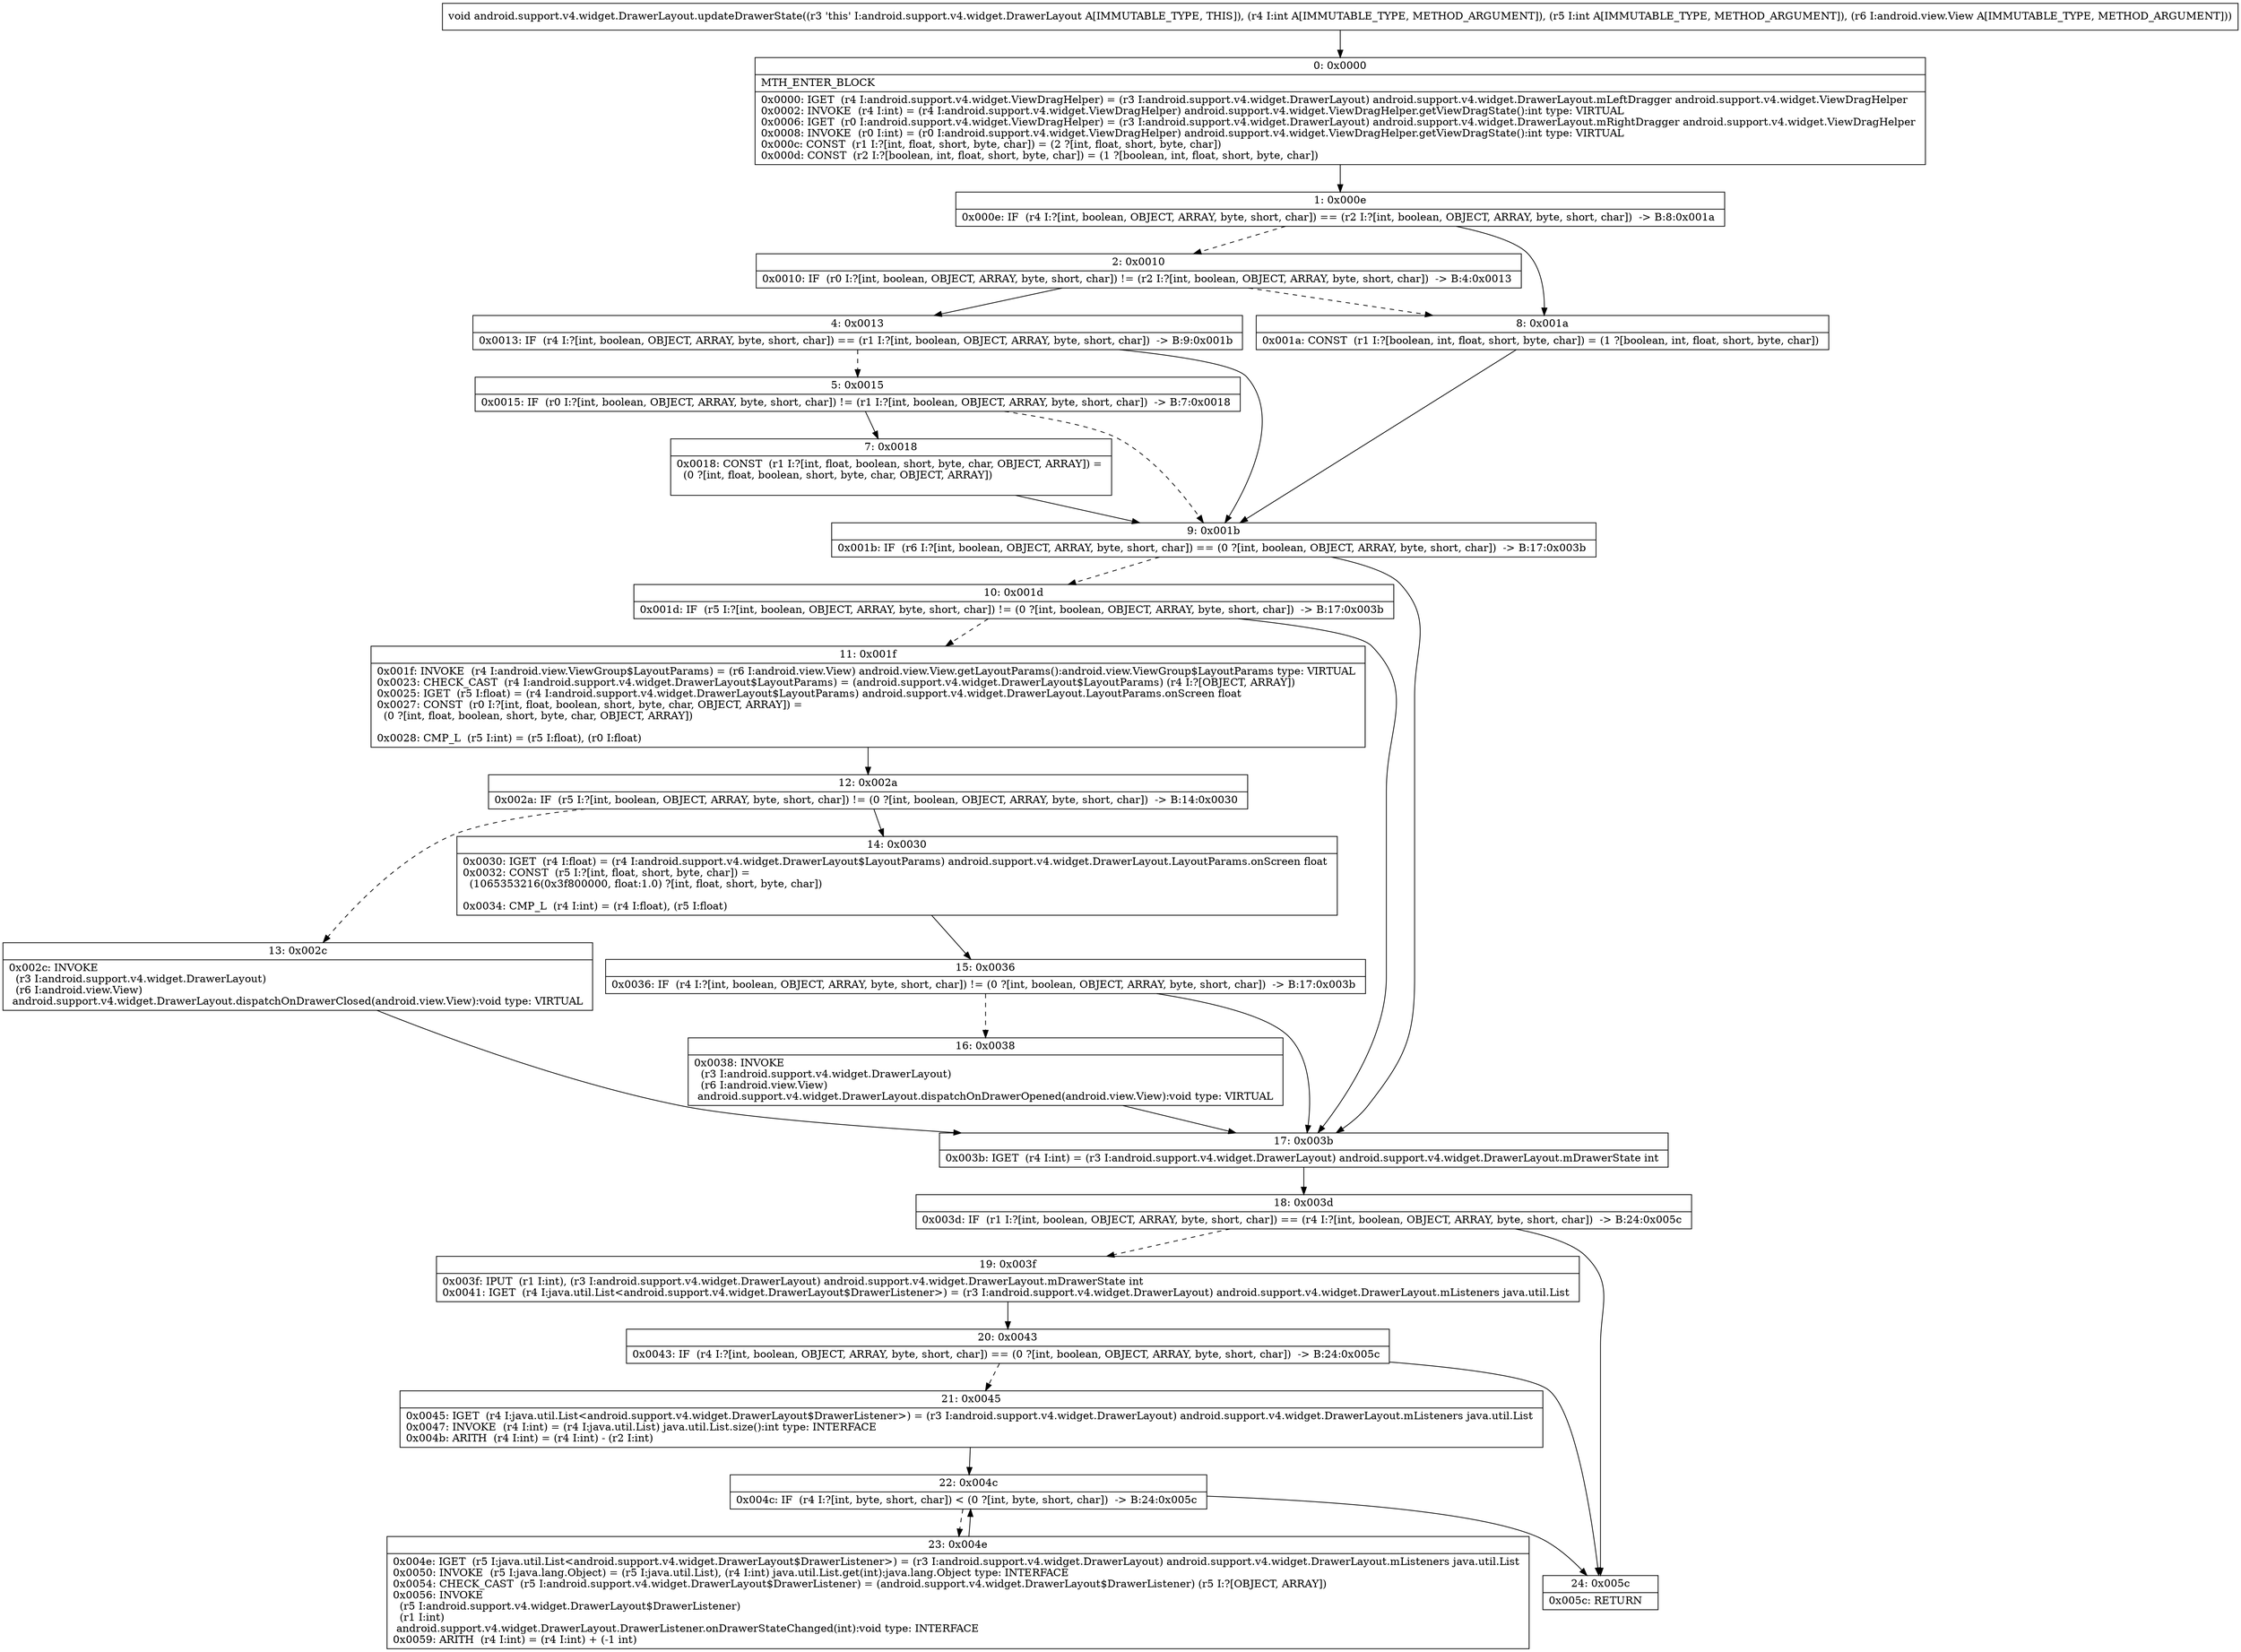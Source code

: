 digraph "CFG forandroid.support.v4.widget.DrawerLayout.updateDrawerState(IILandroid\/view\/View;)V" {
Node_0 [shape=record,label="{0\:\ 0x0000|MTH_ENTER_BLOCK\l|0x0000: IGET  (r4 I:android.support.v4.widget.ViewDragHelper) = (r3 I:android.support.v4.widget.DrawerLayout) android.support.v4.widget.DrawerLayout.mLeftDragger android.support.v4.widget.ViewDragHelper \l0x0002: INVOKE  (r4 I:int) = (r4 I:android.support.v4.widget.ViewDragHelper) android.support.v4.widget.ViewDragHelper.getViewDragState():int type: VIRTUAL \l0x0006: IGET  (r0 I:android.support.v4.widget.ViewDragHelper) = (r3 I:android.support.v4.widget.DrawerLayout) android.support.v4.widget.DrawerLayout.mRightDragger android.support.v4.widget.ViewDragHelper \l0x0008: INVOKE  (r0 I:int) = (r0 I:android.support.v4.widget.ViewDragHelper) android.support.v4.widget.ViewDragHelper.getViewDragState():int type: VIRTUAL \l0x000c: CONST  (r1 I:?[int, float, short, byte, char]) = (2 ?[int, float, short, byte, char]) \l0x000d: CONST  (r2 I:?[boolean, int, float, short, byte, char]) = (1 ?[boolean, int, float, short, byte, char]) \l}"];
Node_1 [shape=record,label="{1\:\ 0x000e|0x000e: IF  (r4 I:?[int, boolean, OBJECT, ARRAY, byte, short, char]) == (r2 I:?[int, boolean, OBJECT, ARRAY, byte, short, char])  \-\> B:8:0x001a \l}"];
Node_2 [shape=record,label="{2\:\ 0x0010|0x0010: IF  (r0 I:?[int, boolean, OBJECT, ARRAY, byte, short, char]) != (r2 I:?[int, boolean, OBJECT, ARRAY, byte, short, char])  \-\> B:4:0x0013 \l}"];
Node_4 [shape=record,label="{4\:\ 0x0013|0x0013: IF  (r4 I:?[int, boolean, OBJECT, ARRAY, byte, short, char]) == (r1 I:?[int, boolean, OBJECT, ARRAY, byte, short, char])  \-\> B:9:0x001b \l}"];
Node_5 [shape=record,label="{5\:\ 0x0015|0x0015: IF  (r0 I:?[int, boolean, OBJECT, ARRAY, byte, short, char]) != (r1 I:?[int, boolean, OBJECT, ARRAY, byte, short, char])  \-\> B:7:0x0018 \l}"];
Node_7 [shape=record,label="{7\:\ 0x0018|0x0018: CONST  (r1 I:?[int, float, boolean, short, byte, char, OBJECT, ARRAY]) = \l  (0 ?[int, float, boolean, short, byte, char, OBJECT, ARRAY])\l \l}"];
Node_8 [shape=record,label="{8\:\ 0x001a|0x001a: CONST  (r1 I:?[boolean, int, float, short, byte, char]) = (1 ?[boolean, int, float, short, byte, char]) \l}"];
Node_9 [shape=record,label="{9\:\ 0x001b|0x001b: IF  (r6 I:?[int, boolean, OBJECT, ARRAY, byte, short, char]) == (0 ?[int, boolean, OBJECT, ARRAY, byte, short, char])  \-\> B:17:0x003b \l}"];
Node_10 [shape=record,label="{10\:\ 0x001d|0x001d: IF  (r5 I:?[int, boolean, OBJECT, ARRAY, byte, short, char]) != (0 ?[int, boolean, OBJECT, ARRAY, byte, short, char])  \-\> B:17:0x003b \l}"];
Node_11 [shape=record,label="{11\:\ 0x001f|0x001f: INVOKE  (r4 I:android.view.ViewGroup$LayoutParams) = (r6 I:android.view.View) android.view.View.getLayoutParams():android.view.ViewGroup$LayoutParams type: VIRTUAL \l0x0023: CHECK_CAST  (r4 I:android.support.v4.widget.DrawerLayout$LayoutParams) = (android.support.v4.widget.DrawerLayout$LayoutParams) (r4 I:?[OBJECT, ARRAY]) \l0x0025: IGET  (r5 I:float) = (r4 I:android.support.v4.widget.DrawerLayout$LayoutParams) android.support.v4.widget.DrawerLayout.LayoutParams.onScreen float \l0x0027: CONST  (r0 I:?[int, float, boolean, short, byte, char, OBJECT, ARRAY]) = \l  (0 ?[int, float, boolean, short, byte, char, OBJECT, ARRAY])\l \l0x0028: CMP_L  (r5 I:int) = (r5 I:float), (r0 I:float) \l}"];
Node_12 [shape=record,label="{12\:\ 0x002a|0x002a: IF  (r5 I:?[int, boolean, OBJECT, ARRAY, byte, short, char]) != (0 ?[int, boolean, OBJECT, ARRAY, byte, short, char])  \-\> B:14:0x0030 \l}"];
Node_13 [shape=record,label="{13\:\ 0x002c|0x002c: INVOKE  \l  (r3 I:android.support.v4.widget.DrawerLayout)\l  (r6 I:android.view.View)\l android.support.v4.widget.DrawerLayout.dispatchOnDrawerClosed(android.view.View):void type: VIRTUAL \l}"];
Node_14 [shape=record,label="{14\:\ 0x0030|0x0030: IGET  (r4 I:float) = (r4 I:android.support.v4.widget.DrawerLayout$LayoutParams) android.support.v4.widget.DrawerLayout.LayoutParams.onScreen float \l0x0032: CONST  (r5 I:?[int, float, short, byte, char]) = \l  (1065353216(0x3f800000, float:1.0) ?[int, float, short, byte, char])\l \l0x0034: CMP_L  (r4 I:int) = (r4 I:float), (r5 I:float) \l}"];
Node_15 [shape=record,label="{15\:\ 0x0036|0x0036: IF  (r4 I:?[int, boolean, OBJECT, ARRAY, byte, short, char]) != (0 ?[int, boolean, OBJECT, ARRAY, byte, short, char])  \-\> B:17:0x003b \l}"];
Node_16 [shape=record,label="{16\:\ 0x0038|0x0038: INVOKE  \l  (r3 I:android.support.v4.widget.DrawerLayout)\l  (r6 I:android.view.View)\l android.support.v4.widget.DrawerLayout.dispatchOnDrawerOpened(android.view.View):void type: VIRTUAL \l}"];
Node_17 [shape=record,label="{17\:\ 0x003b|0x003b: IGET  (r4 I:int) = (r3 I:android.support.v4.widget.DrawerLayout) android.support.v4.widget.DrawerLayout.mDrawerState int \l}"];
Node_18 [shape=record,label="{18\:\ 0x003d|0x003d: IF  (r1 I:?[int, boolean, OBJECT, ARRAY, byte, short, char]) == (r4 I:?[int, boolean, OBJECT, ARRAY, byte, short, char])  \-\> B:24:0x005c \l}"];
Node_19 [shape=record,label="{19\:\ 0x003f|0x003f: IPUT  (r1 I:int), (r3 I:android.support.v4.widget.DrawerLayout) android.support.v4.widget.DrawerLayout.mDrawerState int \l0x0041: IGET  (r4 I:java.util.List\<android.support.v4.widget.DrawerLayout$DrawerListener\>) = (r3 I:android.support.v4.widget.DrawerLayout) android.support.v4.widget.DrawerLayout.mListeners java.util.List \l}"];
Node_20 [shape=record,label="{20\:\ 0x0043|0x0043: IF  (r4 I:?[int, boolean, OBJECT, ARRAY, byte, short, char]) == (0 ?[int, boolean, OBJECT, ARRAY, byte, short, char])  \-\> B:24:0x005c \l}"];
Node_21 [shape=record,label="{21\:\ 0x0045|0x0045: IGET  (r4 I:java.util.List\<android.support.v4.widget.DrawerLayout$DrawerListener\>) = (r3 I:android.support.v4.widget.DrawerLayout) android.support.v4.widget.DrawerLayout.mListeners java.util.List \l0x0047: INVOKE  (r4 I:int) = (r4 I:java.util.List) java.util.List.size():int type: INTERFACE \l0x004b: ARITH  (r4 I:int) = (r4 I:int) \- (r2 I:int) \l}"];
Node_22 [shape=record,label="{22\:\ 0x004c|0x004c: IF  (r4 I:?[int, byte, short, char]) \< (0 ?[int, byte, short, char])  \-\> B:24:0x005c \l}"];
Node_23 [shape=record,label="{23\:\ 0x004e|0x004e: IGET  (r5 I:java.util.List\<android.support.v4.widget.DrawerLayout$DrawerListener\>) = (r3 I:android.support.v4.widget.DrawerLayout) android.support.v4.widget.DrawerLayout.mListeners java.util.List \l0x0050: INVOKE  (r5 I:java.lang.Object) = (r5 I:java.util.List), (r4 I:int) java.util.List.get(int):java.lang.Object type: INTERFACE \l0x0054: CHECK_CAST  (r5 I:android.support.v4.widget.DrawerLayout$DrawerListener) = (android.support.v4.widget.DrawerLayout$DrawerListener) (r5 I:?[OBJECT, ARRAY]) \l0x0056: INVOKE  \l  (r5 I:android.support.v4.widget.DrawerLayout$DrawerListener)\l  (r1 I:int)\l android.support.v4.widget.DrawerLayout.DrawerListener.onDrawerStateChanged(int):void type: INTERFACE \l0x0059: ARITH  (r4 I:int) = (r4 I:int) + (\-1 int) \l}"];
Node_24 [shape=record,label="{24\:\ 0x005c|0x005c: RETURN   \l}"];
MethodNode[shape=record,label="{void android.support.v4.widget.DrawerLayout.updateDrawerState((r3 'this' I:android.support.v4.widget.DrawerLayout A[IMMUTABLE_TYPE, THIS]), (r4 I:int A[IMMUTABLE_TYPE, METHOD_ARGUMENT]), (r5 I:int A[IMMUTABLE_TYPE, METHOD_ARGUMENT]), (r6 I:android.view.View A[IMMUTABLE_TYPE, METHOD_ARGUMENT])) }"];
MethodNode -> Node_0;
Node_0 -> Node_1;
Node_1 -> Node_2[style=dashed];
Node_1 -> Node_8;
Node_2 -> Node_4;
Node_2 -> Node_8[style=dashed];
Node_4 -> Node_5[style=dashed];
Node_4 -> Node_9;
Node_5 -> Node_7;
Node_5 -> Node_9[style=dashed];
Node_7 -> Node_9;
Node_8 -> Node_9;
Node_9 -> Node_10[style=dashed];
Node_9 -> Node_17;
Node_10 -> Node_11[style=dashed];
Node_10 -> Node_17;
Node_11 -> Node_12;
Node_12 -> Node_13[style=dashed];
Node_12 -> Node_14;
Node_13 -> Node_17;
Node_14 -> Node_15;
Node_15 -> Node_16[style=dashed];
Node_15 -> Node_17;
Node_16 -> Node_17;
Node_17 -> Node_18;
Node_18 -> Node_19[style=dashed];
Node_18 -> Node_24;
Node_19 -> Node_20;
Node_20 -> Node_21[style=dashed];
Node_20 -> Node_24;
Node_21 -> Node_22;
Node_22 -> Node_23[style=dashed];
Node_22 -> Node_24;
Node_23 -> Node_22;
}


